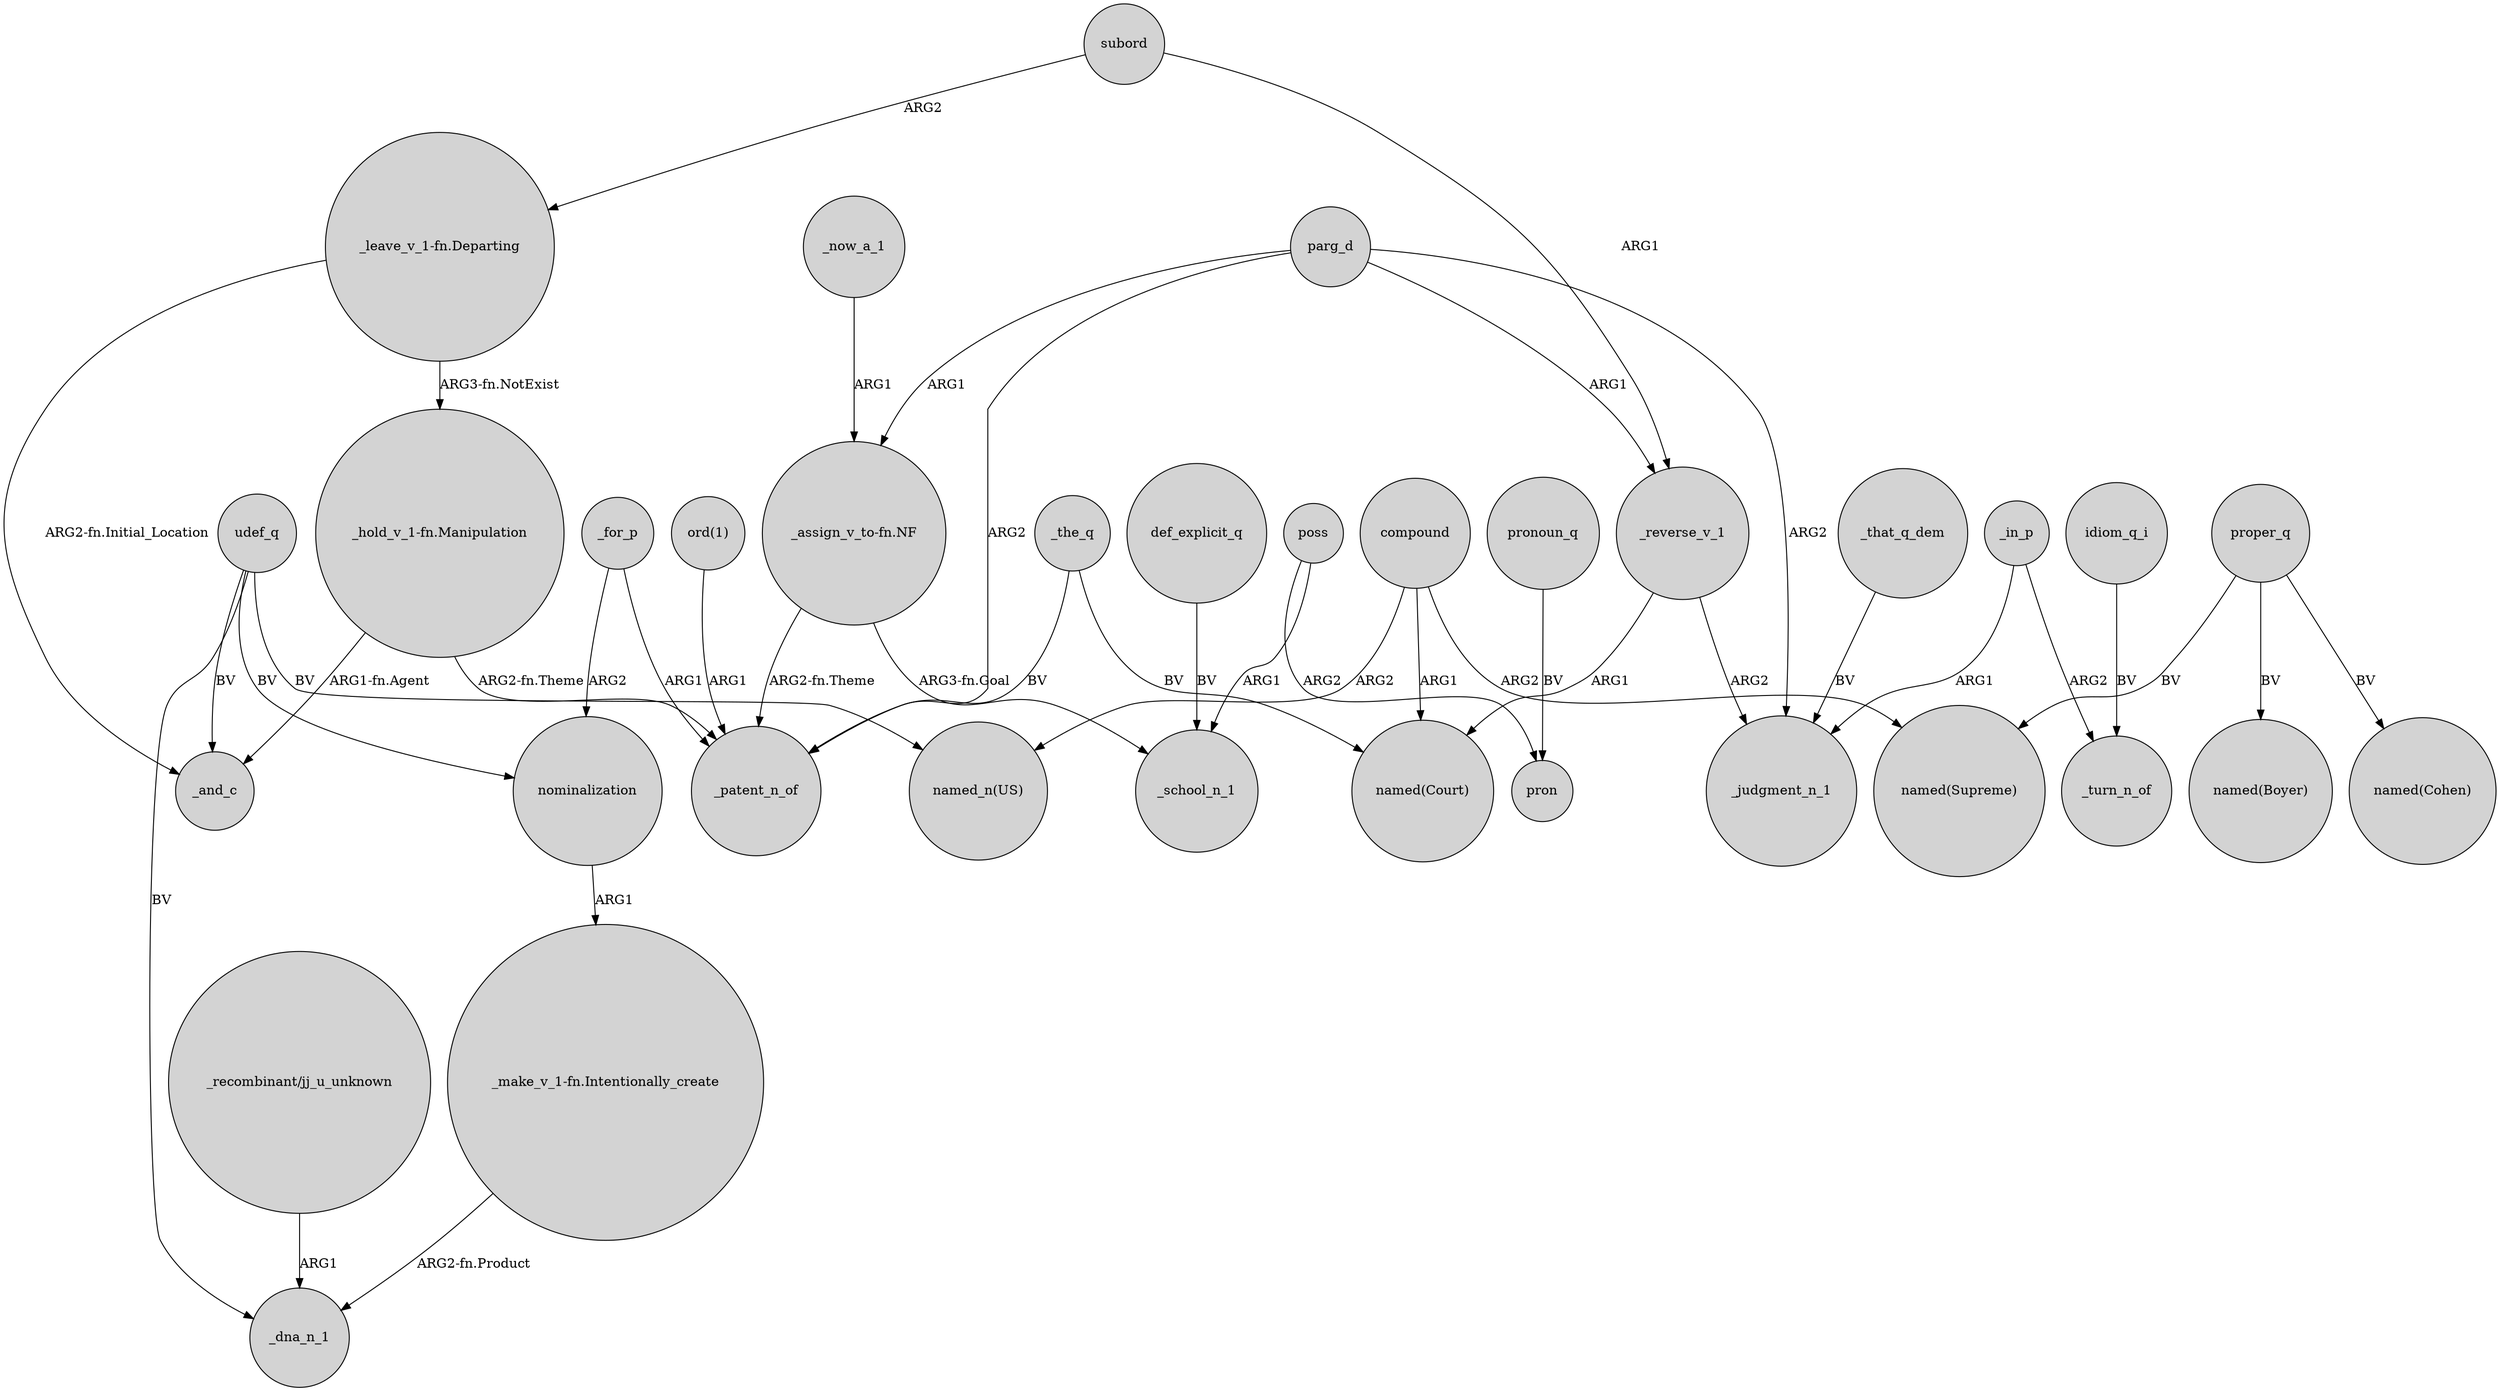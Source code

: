 digraph {
	node [shape=circle style=filled]
	"_hold_v_1-fn.Manipulation" -> _and_c [label="ARG1-fn.Agent"]
	udef_q -> "named_n(US)" [label=BV]
	"ord(1)" -> _patent_n_of [label=ARG1]
	poss -> pron [label=ARG2]
	_in_p -> _turn_n_of [label=ARG2]
	poss -> _school_n_1 [label=ARG1]
	proper_q -> "named(Boyer)" [label=BV]
	_for_p -> _patent_n_of [label=ARG1]
	_in_p -> _judgment_n_1 [label=ARG1]
	_the_q -> _patent_n_of [label=BV]
	_for_p -> nominalization [label=ARG2]
	"_assign_v_to-fn.NF" -> _school_n_1 [label="ARG3-fn.Goal"]
	udef_q -> _dna_n_1 [label=BV]
	_now_a_1 -> "_assign_v_to-fn.NF" [label=ARG1]
	_the_q -> "named(Court)" [label=BV]
	"_leave_v_1-fn.Departing" -> "_hold_v_1-fn.Manipulation" [label="ARG3-fn.NotExist"]
	_that_q_dem -> _judgment_n_1 [label=BV]
	_reverse_v_1 -> "named(Court)" [label=ARG1]
	compound -> "named_n(US)" [label=ARG2]
	parg_d -> _reverse_v_1 [label=ARG1]
	subord -> _reverse_v_1 [label=ARG1]
	"_recombinant/jj_u_unknown" -> _dna_n_1 [label=ARG1]
	pronoun_q -> pron [label=BV]
	_reverse_v_1 -> _judgment_n_1 [label=ARG2]
	proper_q -> "named(Cohen)" [label=BV]
	idiom_q_i -> _turn_n_of [label=BV]
	compound -> "named(Supreme)" [label=ARG2]
	"_hold_v_1-fn.Manipulation" -> _patent_n_of [label="ARG2-fn.Theme"]
	proper_q -> "named(Supreme)" [label=BV]
	parg_d -> _judgment_n_1 [label=ARG2]
	udef_q -> nominalization [label=BV]
	"_leave_v_1-fn.Departing" -> _and_c [label="ARG2-fn.Initial_Location"]
	def_explicit_q -> _school_n_1 [label=BV]
	parg_d -> "_assign_v_to-fn.NF" [label=ARG1]
	nominalization -> "_make_v_1-fn.Intentionally_create" [label=ARG1]
	subord -> "_leave_v_1-fn.Departing" [label=ARG2]
	udef_q -> _and_c [label=BV]
	"_make_v_1-fn.Intentionally_create" -> _dna_n_1 [label="ARG2-fn.Product"]
	parg_d -> _patent_n_of [label=ARG2]
	"_assign_v_to-fn.NF" -> _patent_n_of [label="ARG2-fn.Theme"]
	compound -> "named(Court)" [label=ARG1]
}
